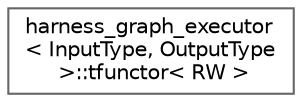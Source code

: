 digraph "类继承关系图"
{
 // LATEX_PDF_SIZE
  bgcolor="transparent";
  edge [fontname=Helvetica,fontsize=10,labelfontname=Helvetica,labelfontsize=10];
  node [fontname=Helvetica,fontsize=10,shape=box,height=0.2,width=0.4];
  rankdir="LR";
  Node0 [id="Node000000",label="harness_graph_executor\l\< InputType, OutputType\l \>::tfunctor\< RW \>",height=0.2,width=0.4,color="grey40", fillcolor="white", style="filled",URL="$structharness__graph__executor_1_1tfunctor.html",tooltip=" "];
}
